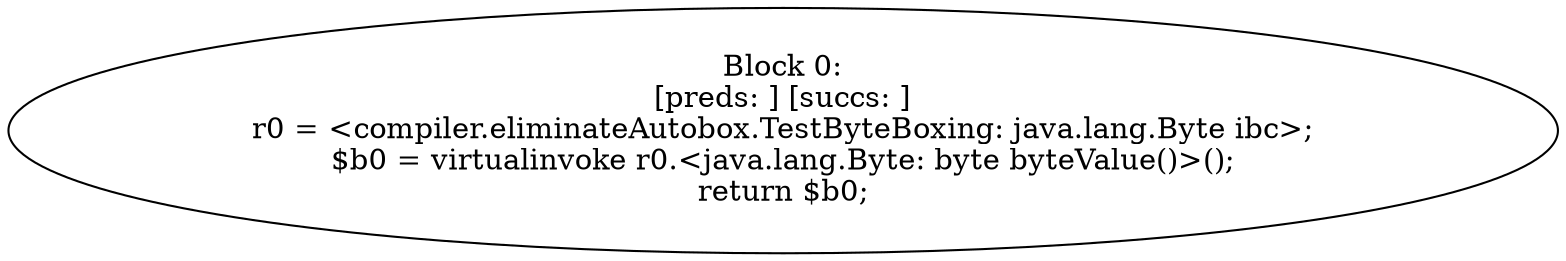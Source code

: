 digraph "unitGraph" {
    "Block 0:
[preds: ] [succs: ]
r0 = <compiler.eliminateAutobox.TestByteBoxing: java.lang.Byte ibc>;
$b0 = virtualinvoke r0.<java.lang.Byte: byte byteValue()>();
return $b0;
"
}
